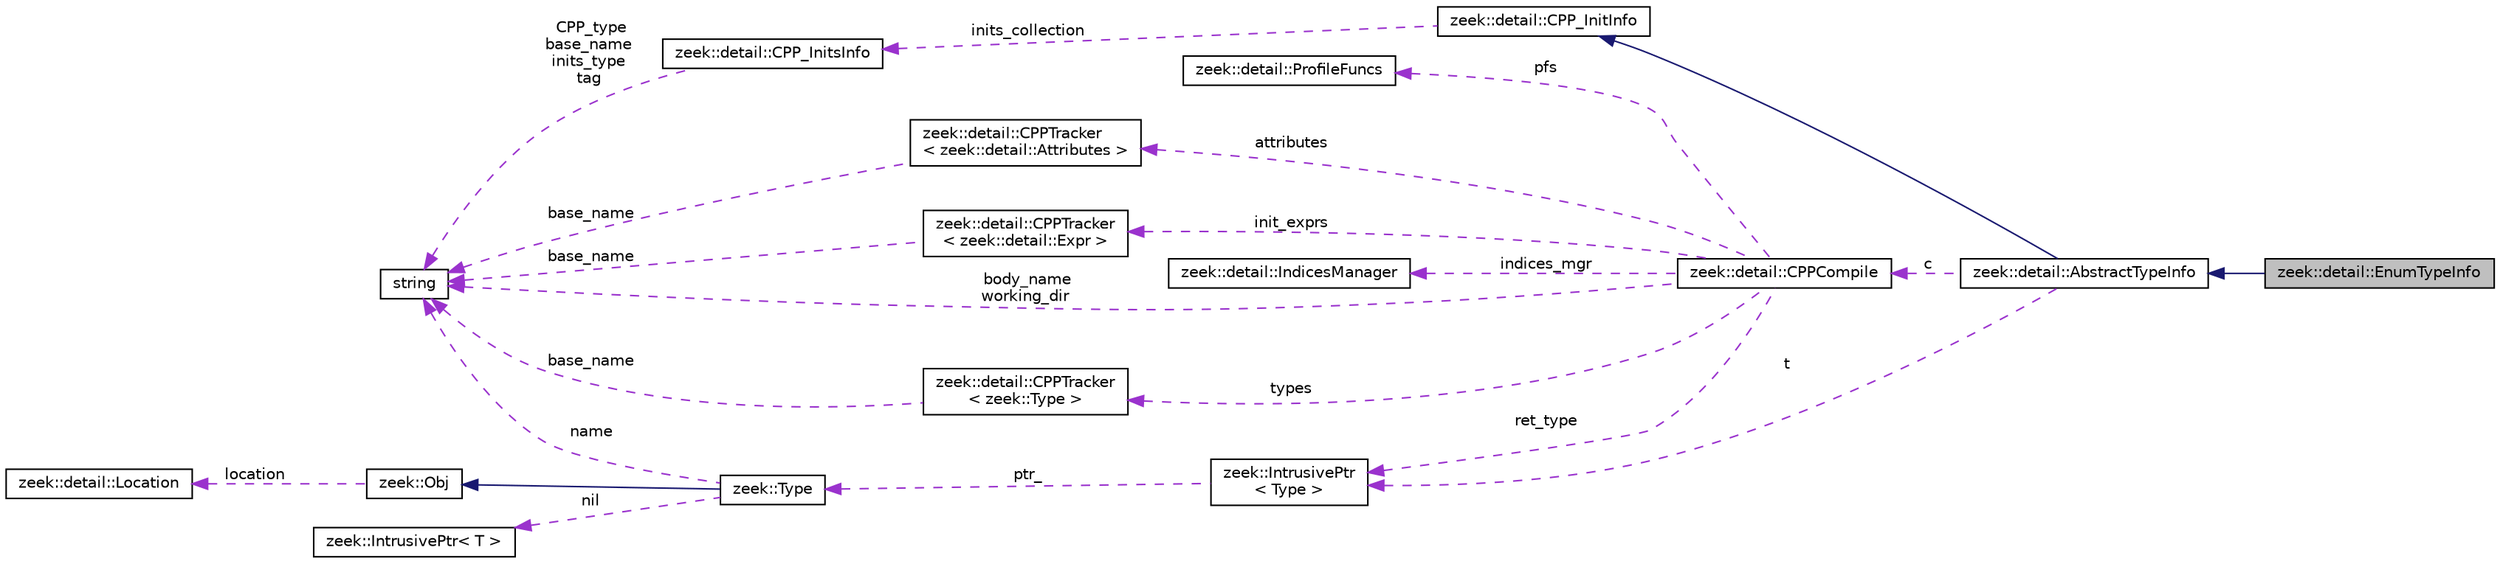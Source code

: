 digraph "zeek::detail::EnumTypeInfo"
{
 // LATEX_PDF_SIZE
  edge [fontname="Helvetica",fontsize="10",labelfontname="Helvetica",labelfontsize="10"];
  node [fontname="Helvetica",fontsize="10",shape=record];
  rankdir="LR";
  Node1 [label="zeek::detail::EnumTypeInfo",height=0.2,width=0.4,color="black", fillcolor="grey75", style="filled", fontcolor="black",tooltip=" "];
  Node2 -> Node1 [dir="back",color="midnightblue",fontsize="10",style="solid",fontname="Helvetica"];
  Node2 [label="zeek::detail::AbstractTypeInfo",height=0.2,width=0.4,color="black", fillcolor="white", style="filled",URL="$db/db0/classzeek_1_1detail_1_1AbstractTypeInfo.html",tooltip=" "];
  Node3 -> Node2 [dir="back",color="midnightblue",fontsize="10",style="solid",fontname="Helvetica"];
  Node3 [label="zeek::detail::CPP_InitInfo",height=0.2,width=0.4,color="black", fillcolor="white", style="filled",URL="$de/dd6/classzeek_1_1detail_1_1CPP__InitInfo.html",tooltip=" "];
  Node4 -> Node3 [dir="back",color="darkorchid3",fontsize="10",style="dashed",label=" inits_collection" ,fontname="Helvetica"];
  Node4 [label="zeek::detail::CPP_InitsInfo",height=0.2,width=0.4,color="black", fillcolor="white", style="filled",URL="$d4/d31/classzeek_1_1detail_1_1CPP__InitsInfo.html",tooltip=" "];
  Node5 -> Node4 [dir="back",color="darkorchid3",fontsize="10",style="dashed",label=" CPP_type\nbase_name\ninits_type\ntag" ,fontname="Helvetica"];
  Node5 [label="string",height=0.2,width=0.4,color="black", fillcolor="white", style="filled",tooltip=" "];
  Node6 -> Node2 [dir="back",color="darkorchid3",fontsize="10",style="dashed",label=" c" ,fontname="Helvetica"];
  Node6 [label="zeek::detail::CPPCompile",height=0.2,width=0.4,color="black", fillcolor="white", style="filled",URL="$de/d9b/classzeek_1_1detail_1_1CPPCompile.html",tooltip=" "];
  Node7 -> Node6 [dir="back",color="darkorchid3",fontsize="10",style="dashed",label=" pfs" ,fontname="Helvetica"];
  Node7 [label="zeek::detail::ProfileFuncs",height=0.2,width=0.4,color="black", fillcolor="white", style="filled",URL="$d7/d54/classzeek_1_1detail_1_1ProfileFuncs.html",tooltip=" "];
  Node5 -> Node6 [dir="back",color="darkorchid3",fontsize="10",style="dashed",label=" body_name\nworking_dir" ,fontname="Helvetica"];
  Node8 -> Node6 [dir="back",color="darkorchid3",fontsize="10",style="dashed",label=" ret_type" ,fontname="Helvetica"];
  Node8 [label="zeek::IntrusivePtr\l\< Type \>",height=0.2,width=0.4,color="black", fillcolor="white", style="filled",URL="$d6/dba/classzeek_1_1IntrusivePtr.html",tooltip=" "];
  Node9 -> Node8 [dir="back",color="darkorchid3",fontsize="10",style="dashed",label=" ptr_" ,fontname="Helvetica"];
  Node9 [label="zeek::Type",height=0.2,width=0.4,color="black", fillcolor="white", style="filled",URL="$d0/d4f/classzeek_1_1Type.html",tooltip=" "];
  Node10 -> Node9 [dir="back",color="midnightblue",fontsize="10",style="solid",fontname="Helvetica"];
  Node10 [label="zeek::Obj",height=0.2,width=0.4,color="black", fillcolor="white", style="filled",URL="$dd/df1/classzeek_1_1Obj.html",tooltip=" "];
  Node11 -> Node10 [dir="back",color="darkorchid3",fontsize="10",style="dashed",label=" location" ,fontname="Helvetica"];
  Node11 [label="zeek::detail::Location",height=0.2,width=0.4,color="black", fillcolor="white", style="filled",URL="$d5/d1d/classzeek_1_1detail_1_1Location.html",tooltip=" "];
  Node12 -> Node9 [dir="back",color="darkorchid3",fontsize="10",style="dashed",label=" nil" ,fontname="Helvetica"];
  Node12 [label="zeek::IntrusivePtr\< T \>",height=0.2,width=0.4,color="black", fillcolor="white", style="filled",URL="$d6/dba/classzeek_1_1IntrusivePtr.html",tooltip=" "];
  Node5 -> Node9 [dir="back",color="darkorchid3",fontsize="10",style="dashed",label=" name" ,fontname="Helvetica"];
  Node13 -> Node6 [dir="back",color="darkorchid3",fontsize="10",style="dashed",label=" indices_mgr" ,fontname="Helvetica"];
  Node13 [label="zeek::detail::IndicesManager",height=0.2,width=0.4,color="black", fillcolor="white", style="filled",URL="$db/d2f/classzeek_1_1detail_1_1IndicesManager.html",tooltip=" "];
  Node14 -> Node6 [dir="back",color="darkorchid3",fontsize="10",style="dashed",label=" types" ,fontname="Helvetica"];
  Node14 [label="zeek::detail::CPPTracker\l\< zeek::Type \>",height=0.2,width=0.4,color="black", fillcolor="white", style="filled",URL="$d7/de9/classzeek_1_1detail_1_1CPPTracker.html",tooltip=" "];
  Node5 -> Node14 [dir="back",color="darkorchid3",fontsize="10",style="dashed",label=" base_name" ,fontname="Helvetica"];
  Node15 -> Node6 [dir="back",color="darkorchid3",fontsize="10",style="dashed",label=" attributes" ,fontname="Helvetica"];
  Node15 [label="zeek::detail::CPPTracker\l\< zeek::detail::Attributes \>",height=0.2,width=0.4,color="black", fillcolor="white", style="filled",URL="$d7/de9/classzeek_1_1detail_1_1CPPTracker.html",tooltip=" "];
  Node5 -> Node15 [dir="back",color="darkorchid3",fontsize="10",style="dashed",label=" base_name" ,fontname="Helvetica"];
  Node16 -> Node6 [dir="back",color="darkorchid3",fontsize="10",style="dashed",label=" init_exprs" ,fontname="Helvetica"];
  Node16 [label="zeek::detail::CPPTracker\l\< zeek::detail::Expr \>",height=0.2,width=0.4,color="black", fillcolor="white", style="filled",URL="$d7/de9/classzeek_1_1detail_1_1CPPTracker.html",tooltip=" "];
  Node5 -> Node16 [dir="back",color="darkorchid3",fontsize="10",style="dashed",label=" base_name" ,fontname="Helvetica"];
  Node8 -> Node2 [dir="back",color="darkorchid3",fontsize="10",style="dashed",label=" t" ,fontname="Helvetica"];
}
